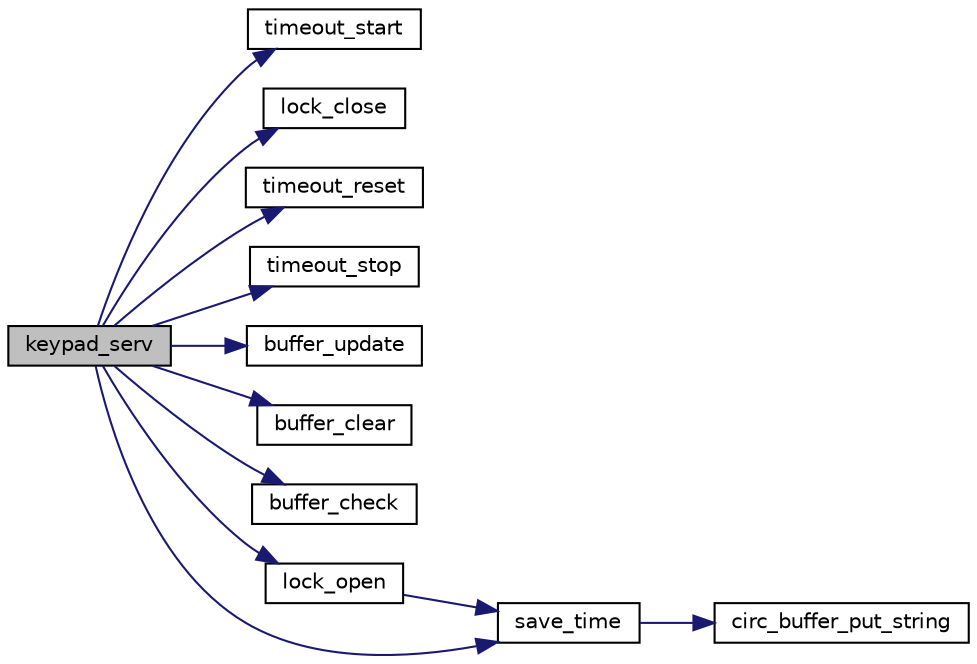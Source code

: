 digraph "keypad_serv"
{
  edge [fontname="Helvetica",fontsize="10",labelfontname="Helvetica",labelfontsize="10"];
  node [fontname="Helvetica",fontsize="10",shape=record];
  rankdir="LR";
  Node7 [label="keypad_serv",height=0.2,width=0.4,color="black", fillcolor="grey75", style="filled", fontcolor="black"];
  Node7 -> Node8 [color="midnightblue",fontsize="10",style="solid",fontname="Helvetica"];
  Node8 [label="timeout_start",height=0.2,width=0.4,color="black", fillcolor="white", style="filled",URL="$timeout_8c.html#aae822db4421521370650c0abb8bfdcd2",tooltip="Start timer and configure apropirate register to timeout opreration. "];
  Node7 -> Node9 [color="midnightblue",fontsize="10",style="solid",fontname="Helvetica"];
  Node9 [label="lock_close",height=0.2,width=0.4,color="black", fillcolor="white", style="filled",URL="$main_8c.html#aae72b3fd9d47f4b4a08ba27fb631ab41"];
  Node7 -> Node10 [color="midnightblue",fontsize="10",style="solid",fontname="Helvetica"];
  Node10 [label="timeout_reset",height=0.2,width=0.4,color="black", fillcolor="white", style="filled",URL="$timeout_8c.html#ae26365065c9574f542e6676b81b86806",tooltip="reset timer (ctn register is set to 0) "];
  Node7 -> Node11 [color="midnightblue",fontsize="10",style="solid",fontname="Helvetica"];
  Node11 [label="timeout_stop",height=0.2,width=0.4,color="black", fillcolor="white", style="filled",URL="$timeout_8c.html#a3538fcacacf2f080aeef19d2817915a2",tooltip="Stop timer and configure apropirate register. "];
  Node7 -> Node12 [color="midnightblue",fontsize="10",style="solid",fontname="Helvetica"];
  Node12 [label="buffer_update",height=0.2,width=0.4,color="black", fillcolor="white", style="filled",URL="$group___buffer___functions.html#ga3395befe3c015c7e1e959339a62abf40",tooltip="Change content of buffer. "];
  Node7 -> Node13 [color="midnightblue",fontsize="10",style="solid",fontname="Helvetica"];
  Node13 [label="buffer_clear",height=0.2,width=0.4,color="black", fillcolor="white", style="filled",URL="$group___buffer___functions.html#gafa520601202c789599d7c892bc62bc79",tooltip="Clear buffer. "];
  Node7 -> Node14 [color="midnightblue",fontsize="10",style="solid",fontname="Helvetica"];
  Node14 [label="buffer_check",height=0.2,width=0.4,color="black", fillcolor="white", style="filled",URL="$group___buffer___functions.html#ga85b96695370782cfe63add97e6deaaf9",tooltip="Check if buffer is the same as code. "];
  Node7 -> Node15 [color="midnightblue",fontsize="10",style="solid",fontname="Helvetica"];
  Node15 [label="lock_open",height=0.2,width=0.4,color="black", fillcolor="white", style="filled",URL="$main_8c.html#a5909ba9796e1df46a09c85afad0f15b5"];
  Node15 -> Node16 [color="midnightblue",fontsize="10",style="solid",fontname="Helvetica"];
  Node16 [label="save_time",height=0.2,width=0.4,color="black", fillcolor="white", style="filled",URL="$rtc_8c.html#a81416d3d66f360b5c99e4d7648749394",tooltip="Save date and time in circ_buffer_2d. "];
  Node16 -> Node17 [color="midnightblue",fontsize="10",style="solid",fontname="Helvetica"];
  Node17 [label="circ_buffer_put_string",height=0.2,width=0.4,color="black", fillcolor="white", style="filled",URL="$group___buffer___functions.html#ga34a47ceaa3cf27b3da4120450ec0d9d8",tooltip="Put string in circular buffer. "];
  Node7 -> Node16 [color="midnightblue",fontsize="10",style="solid",fontname="Helvetica"];
}
